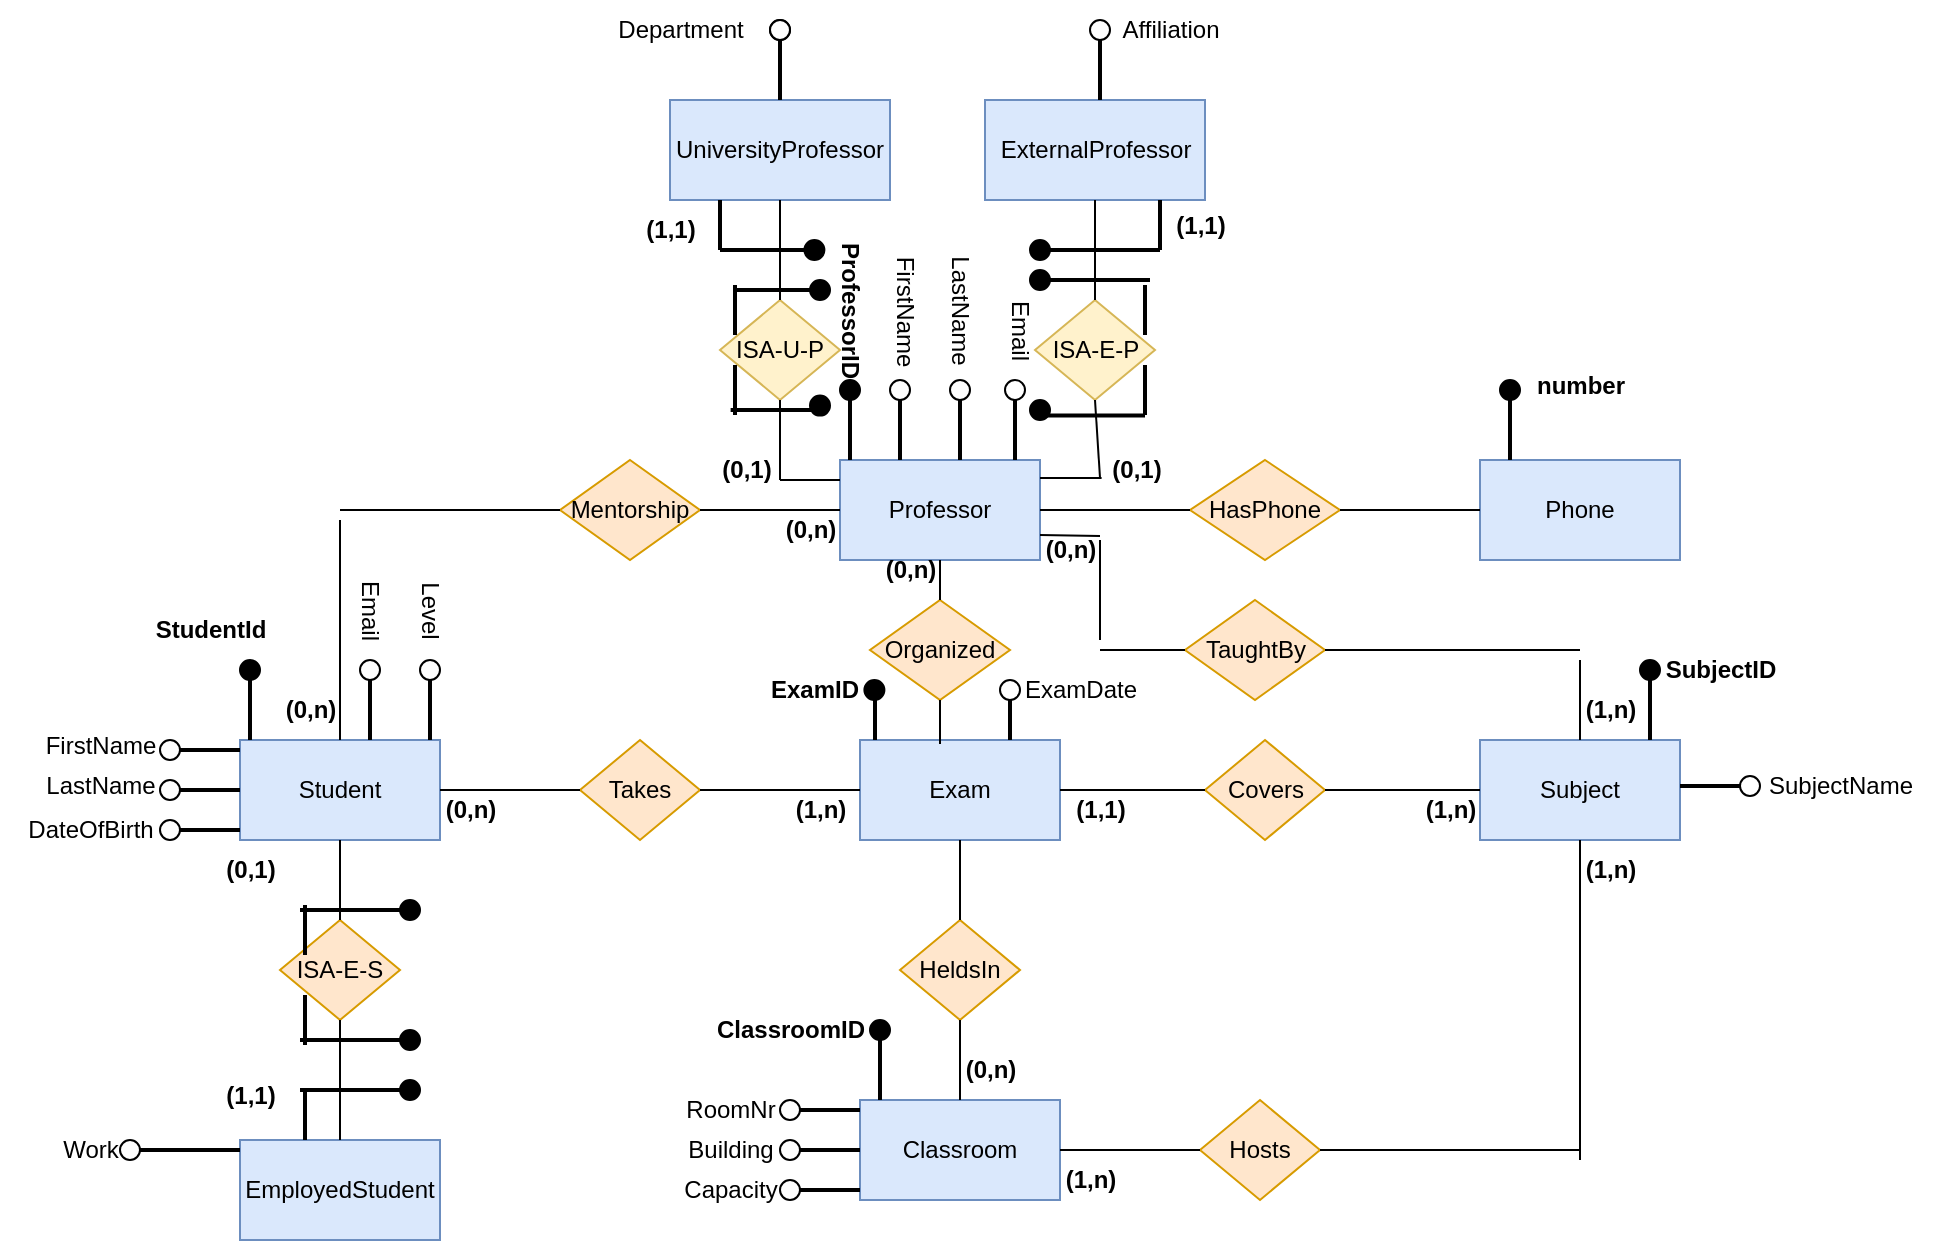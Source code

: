 <mxfile version="24.5.3" type="device">
  <diagram name="Page-1" id="KPQa-vEdHW9zHweUKuwO">
    <mxGraphModel dx="2338" dy="1740" grid="1" gridSize="10" guides="1" tooltips="1" connect="1" arrows="1" fold="1" page="1" pageScale="1" pageWidth="850" pageHeight="1100" math="0" shadow="0">
      <root>
        <mxCell id="0" />
        <mxCell id="1" parent="0" />
        <mxCell id="CVvclLkpXDXN33RaqjkK-5" value="EmployedStudent" style="html=1;dashed=0;whiteSpace=wrap;fillColor=#dae8fc;strokeColor=#6c8ebf;" parent="1" vertex="1">
          <mxGeometry x="90" y="530" width="100" height="50" as="geometry" />
        </mxCell>
        <mxCell id="CVvclLkpXDXN33RaqjkK-6" value="Student" style="html=1;dashed=0;whiteSpace=wrap;fillColor=#dae8fc;strokeColor=#6c8ebf;" parent="1" vertex="1">
          <mxGeometry x="90" y="330" width="100" height="50" as="geometry" />
        </mxCell>
        <mxCell id="CVvclLkpXDXN33RaqjkK-8" value="Exam" style="html=1;dashed=0;whiteSpace=wrap;fillColor=#dae8fc;strokeColor=#6c8ebf;" parent="1" vertex="1">
          <mxGeometry x="400" y="330" width="100" height="50" as="geometry" />
        </mxCell>
        <mxCell id="CVvclLkpXDXN33RaqjkK-9" value="Classroom" style="html=1;dashed=0;whiteSpace=wrap;fillColor=#dae8fc;strokeColor=#6c8ebf;" parent="1" vertex="1">
          <mxGeometry x="400" y="510" width="100" height="50" as="geometry" />
        </mxCell>
        <mxCell id="CVvclLkpXDXN33RaqjkK-10" value="Professor" style="html=1;dashed=0;whiteSpace=wrap;fillColor=#dae8fc;strokeColor=#6c8ebf;" parent="1" vertex="1">
          <mxGeometry x="390" y="190" width="100" height="50" as="geometry" />
        </mxCell>
        <mxCell id="CVvclLkpXDXN33RaqjkK-11" value="UniversityProfessor" style="html=1;dashed=0;whiteSpace=wrap;fillColor=#dae8fc;strokeColor=#6c8ebf;" parent="1" vertex="1">
          <mxGeometry x="305" y="10" width="110" height="50" as="geometry" />
        </mxCell>
        <mxCell id="CVvclLkpXDXN33RaqjkK-12" value="ExternalProfessor" style="html=1;dashed=0;whiteSpace=wrap;fillColor=#dae8fc;strokeColor=#6c8ebf;" parent="1" vertex="1">
          <mxGeometry x="462.5" y="10" width="110" height="50" as="geometry" />
        </mxCell>
        <mxCell id="CVvclLkpXDXN33RaqjkK-13" value="Subject" style="html=1;dashed=0;whiteSpace=wrap;fillColor=#dae8fc;strokeColor=#6c8ebf;" parent="1" vertex="1">
          <mxGeometry x="710" y="330" width="100" height="50" as="geometry" />
        </mxCell>
        <mxCell id="CVvclLkpXDXN33RaqjkK-14" value="ISA-E-S" style="shape=rhombus;html=1;dashed=0;whiteSpace=wrap;perimeter=rhombusPerimeter;fillColor=#ffe6cc;strokeColor=#d79b00;" parent="1" vertex="1">
          <mxGeometry x="110" y="420" width="60" height="50" as="geometry" />
        </mxCell>
        <mxCell id="CVvclLkpXDXN33RaqjkK-15" value="ISA-U-P" style="shape=rhombus;html=1;dashed=0;whiteSpace=wrap;perimeter=rhombusPerimeter;fillColor=#fff2cc;strokeColor=#d6b656;" parent="1" vertex="1">
          <mxGeometry x="330" y="110" width="60" height="50" as="geometry" />
        </mxCell>
        <mxCell id="CVvclLkpXDXN33RaqjkK-16" value="ISA-E-P" style="shape=rhombus;html=1;dashed=0;whiteSpace=wrap;perimeter=rhombusPerimeter;fillColor=#fff2cc;strokeColor=#d6b656;" parent="1" vertex="1">
          <mxGeometry x="487.5" y="110" width="60" height="50" as="geometry" />
        </mxCell>
        <mxCell id="CVvclLkpXDXN33RaqjkK-17" value="Takes" style="shape=rhombus;html=1;dashed=0;whiteSpace=wrap;perimeter=rhombusPerimeter;fillColor=#ffe6cc;strokeColor=#d79b00;" parent="1" vertex="1">
          <mxGeometry x="260" y="330" width="60" height="50" as="geometry" />
        </mxCell>
        <mxCell id="CVvclLkpXDXN33RaqjkK-18" value="HeldsIn" style="shape=rhombus;html=1;dashed=0;whiteSpace=wrap;perimeter=rhombusPerimeter;fillColor=#ffe6cc;strokeColor=#d79b00;" parent="1" vertex="1">
          <mxGeometry x="420" y="420" width="60" height="50" as="geometry" />
        </mxCell>
        <mxCell id="CVvclLkpXDXN33RaqjkK-19" value="Covers" style="shape=rhombus;html=1;dashed=0;whiteSpace=wrap;perimeter=rhombusPerimeter;fillColor=#ffe6cc;strokeColor=#d79b00;" parent="1" vertex="1">
          <mxGeometry x="572.5" y="330" width="60" height="50" as="geometry" />
        </mxCell>
        <mxCell id="CVvclLkpXDXN33RaqjkK-20" value="Hosts" style="shape=rhombus;html=1;dashed=0;whiteSpace=wrap;perimeter=rhombusPerimeter;fillColor=#ffe6cc;strokeColor=#d79b00;" parent="1" vertex="1">
          <mxGeometry x="570" y="510" width="60" height="50" as="geometry" />
        </mxCell>
        <mxCell id="CVvclLkpXDXN33RaqjkK-21" value="" style="endArrow=none;html=1;rounded=0;entryX=0.5;entryY=1;entryDx=0;entryDy=0;exitX=0.5;exitY=0;exitDx=0;exitDy=0;" parent="1" source="CVvclLkpXDXN33RaqjkK-15" target="CVvclLkpXDXN33RaqjkK-11" edge="1">
          <mxGeometry width="50" height="50" relative="1" as="geometry">
            <mxPoint x="280" y="340" as="sourcePoint" />
            <mxPoint x="330" y="290" as="targetPoint" />
          </mxGeometry>
        </mxCell>
        <mxCell id="CVvclLkpXDXN33RaqjkK-22" value="" style="endArrow=none;html=1;rounded=0;entryX=0.5;entryY=1;entryDx=0;entryDy=0;" parent="1" source="CVvclLkpXDXN33RaqjkK-16" target="CVvclLkpXDXN33RaqjkK-12" edge="1">
          <mxGeometry width="50" height="50" relative="1" as="geometry">
            <mxPoint x="280" y="340" as="sourcePoint" />
            <mxPoint x="330" y="290" as="targetPoint" />
          </mxGeometry>
        </mxCell>
        <mxCell id="CVvclLkpXDXN33RaqjkK-23" value="" style="endArrow=none;html=1;rounded=0;entryX=0.5;entryY=1;entryDx=0;entryDy=0;" parent="1" target="CVvclLkpXDXN33RaqjkK-15" edge="1">
          <mxGeometry width="50" height="50" relative="1" as="geometry">
            <mxPoint x="360" y="200" as="sourcePoint" />
            <mxPoint x="330" y="290" as="targetPoint" />
            <Array as="points">
              <mxPoint x="360" y="190" />
            </Array>
          </mxGeometry>
        </mxCell>
        <mxCell id="CVvclLkpXDXN33RaqjkK-46" value="" style="ellipse;shape=doubleEllipse;whiteSpace=wrap;html=1;aspect=fixed;fillColor=#000000;" parent="1" vertex="1">
          <mxGeometry x="372.2" y="80" width="10" height="10" as="geometry" />
        </mxCell>
        <mxCell id="CVvclLkpXDXN33RaqjkK-51" style="edgeStyle=orthogonalEdgeStyle;rounded=0;orthogonalLoop=1;jettySize=auto;html=1;" parent="1" edge="1">
          <mxGeometry relative="1" as="geometry">
            <mxPoint x="490" y="132" as="targetPoint" />
            <mxPoint x="490" y="132" as="sourcePoint" />
          </mxGeometry>
        </mxCell>
        <mxCell id="CVvclLkpXDXN33RaqjkK-50" value="" style="ellipse;whiteSpace=wrap;html=1;aspect=fixed;fillColor=#000000;" parent="1" vertex="1">
          <mxGeometry x="485" y="80" width="10" height="10" as="geometry" />
        </mxCell>
        <mxCell id="CVvclLkpXDXN33RaqjkK-53" value="&lt;b&gt;(1,1)&lt;/b&gt;" style="text;html=1;align=center;verticalAlign=middle;resizable=0;points=[];autosize=1;strokeColor=none;fillColor=none;" parent="1" vertex="1">
          <mxGeometry x="280" y="60" width="50" height="30" as="geometry" />
        </mxCell>
        <mxCell id="CVvclLkpXDXN33RaqjkK-54" value="&lt;b&gt;(1,1)&lt;/b&gt;" style="text;html=1;align=center;verticalAlign=middle;resizable=0;points=[];autosize=1;strokeColor=none;fillColor=none;" parent="1" vertex="1">
          <mxGeometry x="545" y="57.5" width="50" height="30" as="geometry" />
        </mxCell>
        <mxCell id="CVvclLkpXDXN33RaqjkK-55" value="" style="endArrow=none;html=1;rounded=0;" parent="1" edge="1">
          <mxGeometry width="50" height="50" relative="1" as="geometry">
            <mxPoint x="390" y="200" as="sourcePoint" />
            <mxPoint x="360" y="200" as="targetPoint" />
          </mxGeometry>
        </mxCell>
        <mxCell id="CVvclLkpXDXN33RaqjkK-60" value="" style="endArrow=none;html=1;rounded=0;entryX=0.5;entryY=1;entryDx=0;entryDy=0;exitX=0;exitY=0.633;exitDx=0;exitDy=0;exitPerimeter=0;" parent="1" target="CVvclLkpXDXN33RaqjkK-16" edge="1">
          <mxGeometry width="50" height="50" relative="1" as="geometry">
            <mxPoint x="520" y="198.99" as="sourcePoint" />
            <mxPoint x="330" y="290" as="targetPoint" />
          </mxGeometry>
        </mxCell>
        <mxCell id="CVvclLkpXDXN33RaqjkK-61" value="" style="endArrow=none;html=1;rounded=0;entryX=0.016;entryY=0.633;entryDx=0;entryDy=0;entryPerimeter=0;" parent="1" edge="1">
          <mxGeometry width="50" height="50" relative="1" as="geometry">
            <mxPoint x="490" y="199" as="sourcePoint" />
            <mxPoint x="520.8" y="198.99" as="targetPoint" />
          </mxGeometry>
        </mxCell>
        <mxCell id="CVvclLkpXDXN33RaqjkK-62" value="&lt;b&gt;(0,1)&lt;/b&gt;" style="text;html=1;align=center;verticalAlign=middle;resizable=0;points=[];autosize=1;strokeColor=none;fillColor=none;" parent="1" vertex="1">
          <mxGeometry x="317.5" y="180" width="50" height="30" as="geometry" />
        </mxCell>
        <mxCell id="CVvclLkpXDXN33RaqjkK-83" value="" style="endArrow=none;html=1;rounded=0;entryX=0.5;entryY=0;entryDx=0;entryDy=0;exitX=0.5;exitY=1;exitDx=0;exitDy=0;" parent="1" source="CVvclLkpXDXN33RaqjkK-14" target="CVvclLkpXDXN33RaqjkK-5" edge="1">
          <mxGeometry width="50" height="50" relative="1" as="geometry">
            <mxPoint x="280" y="340" as="sourcePoint" />
            <mxPoint x="330" y="290" as="targetPoint" />
          </mxGeometry>
        </mxCell>
        <mxCell id="CVvclLkpXDXN33RaqjkK-84" value="" style="endArrow=none;html=1;rounded=0;exitX=0.5;exitY=0;exitDx=0;exitDy=0;entryX=0.5;entryY=1;entryDx=0;entryDy=0;" parent="1" source="CVvclLkpXDXN33RaqjkK-14" target="CVvclLkpXDXN33RaqjkK-6" edge="1">
          <mxGeometry width="50" height="50" relative="1" as="geometry">
            <mxPoint x="280" y="340" as="sourcePoint" />
            <mxPoint x="330" y="290" as="targetPoint" />
          </mxGeometry>
        </mxCell>
        <mxCell id="CVvclLkpXDXN33RaqjkK-85" value="" style="endArrow=none;html=1;rounded=0;exitX=1;exitY=0.5;exitDx=0;exitDy=0;entryX=0;entryY=0.5;entryDx=0;entryDy=0;" parent="1" source="CVvclLkpXDXN33RaqjkK-6" target="CVvclLkpXDXN33RaqjkK-17" edge="1">
          <mxGeometry width="50" height="50" relative="1" as="geometry">
            <mxPoint x="280" y="340" as="sourcePoint" />
            <mxPoint x="330" y="290" as="targetPoint" />
          </mxGeometry>
        </mxCell>
        <mxCell id="CVvclLkpXDXN33RaqjkK-86" value="" style="endArrow=none;html=1;rounded=0;entryX=0;entryY=0.5;entryDx=0;entryDy=0;exitX=1;exitY=0.5;exitDx=0;exitDy=0;" parent="1" source="CVvclLkpXDXN33RaqjkK-17" target="CVvclLkpXDXN33RaqjkK-8" edge="1">
          <mxGeometry width="50" height="50" relative="1" as="geometry">
            <mxPoint x="280" y="340" as="sourcePoint" />
            <mxPoint x="330" y="290" as="targetPoint" />
          </mxGeometry>
        </mxCell>
        <mxCell id="CVvclLkpXDXN33RaqjkK-87" value="Organized" style="shape=rhombus;html=1;dashed=0;whiteSpace=wrap;perimeter=rhombusPerimeter;fillColor=#ffe6cc;strokeColor=#d79b00;" parent="1" vertex="1">
          <mxGeometry x="405" y="260" width="70" height="50" as="geometry" />
        </mxCell>
        <mxCell id="CVvclLkpXDXN33RaqjkK-88" value="" style="endArrow=none;html=1;rounded=0;entryX=0.5;entryY=1;entryDx=0;entryDy=0;" parent="1" target="CVvclLkpXDXN33RaqjkK-87" edge="1">
          <mxGeometry width="50" height="50" relative="1" as="geometry">
            <mxPoint x="440" y="332" as="sourcePoint" />
            <mxPoint x="330" y="290" as="targetPoint" />
          </mxGeometry>
        </mxCell>
        <mxCell id="CVvclLkpXDXN33RaqjkK-90" value="" style="endArrow=none;html=1;rounded=0;entryX=0.5;entryY=1;entryDx=0;entryDy=0;" parent="1" source="CVvclLkpXDXN33RaqjkK-87" target="CVvclLkpXDXN33RaqjkK-10" edge="1">
          <mxGeometry width="50" height="50" relative="1" as="geometry">
            <mxPoint x="280" y="340" as="sourcePoint" />
            <mxPoint x="330" y="290" as="targetPoint" />
          </mxGeometry>
        </mxCell>
        <mxCell id="CVvclLkpXDXN33RaqjkK-92" value="" style="endArrow=none;html=1;rounded=0;" parent="1" edge="1" source="reeWS0fUc-oPtJDB1k0_-5">
          <mxGeometry width="50" height="50" relative="1" as="geometry">
            <mxPoint x="171.464" y="478.536" as="sourcePoint" />
            <mxPoint x="170" y="480" as="targetPoint" />
          </mxGeometry>
        </mxCell>
        <mxCell id="CVvclLkpXDXN33RaqjkK-98" value="&lt;b&gt;(1,1)&lt;/b&gt;" style="text;html=1;align=center;verticalAlign=middle;resizable=0;points=[];autosize=1;strokeColor=none;fillColor=none;" parent="1" vertex="1">
          <mxGeometry x="70" y="492.5" width="50" height="30" as="geometry" />
        </mxCell>
        <mxCell id="CVvclLkpXDXN33RaqjkK-99" value="&lt;b&gt;(0,1)&lt;/b&gt;" style="text;html=1;align=center;verticalAlign=middle;resizable=0;points=[];autosize=1;strokeColor=none;fillColor=none;" parent="1" vertex="1">
          <mxGeometry x="70" y="380" width="50" height="30" as="geometry" />
        </mxCell>
        <mxCell id="CVvclLkpXDXN33RaqjkK-100" value="" style="endArrow=none;html=1;rounded=0;entryX=1;entryY=0.5;entryDx=0;entryDy=0;exitX=0;exitY=0.5;exitDx=0;exitDy=0;" parent="1" source="CVvclLkpXDXN33RaqjkK-19" target="CVvclLkpXDXN33RaqjkK-8" edge="1">
          <mxGeometry width="50" height="50" relative="1" as="geometry">
            <mxPoint x="280" y="340" as="sourcePoint" />
            <mxPoint x="330" y="290" as="targetPoint" />
          </mxGeometry>
        </mxCell>
        <mxCell id="CVvclLkpXDXN33RaqjkK-104" value="" style="endArrow=none;html=1;rounded=0;entryX=0;entryY=0.5;entryDx=0;entryDy=0;exitX=1;exitY=0.5;exitDx=0;exitDy=0;" parent="1" source="CVvclLkpXDXN33RaqjkK-19" target="CVvclLkpXDXN33RaqjkK-13" edge="1">
          <mxGeometry width="50" height="50" relative="1" as="geometry">
            <mxPoint x="280" y="340" as="sourcePoint" />
            <mxPoint x="330" y="290" as="targetPoint" />
          </mxGeometry>
        </mxCell>
        <mxCell id="CVvclLkpXDXN33RaqjkK-105" value="" style="endArrow=none;html=1;rounded=0;entryX=0;entryY=0.5;entryDx=0;entryDy=0;exitX=1;exitY=0.5;exitDx=0;exitDy=0;" parent="1" source="CVvclLkpXDXN33RaqjkK-9" target="CVvclLkpXDXN33RaqjkK-20" edge="1">
          <mxGeometry width="50" height="50" relative="1" as="geometry">
            <mxPoint x="280" y="340" as="sourcePoint" />
            <mxPoint x="330" y="290" as="targetPoint" />
          </mxGeometry>
        </mxCell>
        <mxCell id="CVvclLkpXDXN33RaqjkK-106" value="" style="endArrow=none;html=1;rounded=0;entryX=1;entryY=0.5;entryDx=0;entryDy=0;" parent="1" target="CVvclLkpXDXN33RaqjkK-20" edge="1">
          <mxGeometry width="50" height="50" relative="1" as="geometry">
            <mxPoint x="760" y="535" as="sourcePoint" />
            <mxPoint x="330" y="290" as="targetPoint" />
          </mxGeometry>
        </mxCell>
        <mxCell id="CVvclLkpXDXN33RaqjkK-107" value="" style="endArrow=none;html=1;rounded=0;exitX=0.5;exitY=1;exitDx=0;exitDy=0;" parent="1" source="CVvclLkpXDXN33RaqjkK-13" edge="1">
          <mxGeometry width="50" height="50" relative="1" as="geometry">
            <mxPoint x="280" y="340" as="sourcePoint" />
            <mxPoint x="760" y="540" as="targetPoint" />
          </mxGeometry>
        </mxCell>
        <mxCell id="CVvclLkpXDXN33RaqjkK-109" value="TaughtBy" style="shape=rhombus;html=1;dashed=0;whiteSpace=wrap;perimeter=rhombusPerimeter;fillColor=#ffe6cc;strokeColor=#d79b00;" parent="1" vertex="1">
          <mxGeometry x="562.5" y="260" width="70" height="50" as="geometry" />
        </mxCell>
        <mxCell id="CVvclLkpXDXN33RaqjkK-110" value="HasPhone" style="shape=rhombus;html=1;dashed=0;whiteSpace=wrap;perimeter=rhombusPerimeter;fillColor=#ffe6cc;strokeColor=#d79b00;" parent="1" vertex="1">
          <mxGeometry x="565" y="190" width="75" height="50" as="geometry" />
        </mxCell>
        <mxCell id="CVvclLkpXDXN33RaqjkK-111" value="" style="endArrow=none;html=1;rounded=0;entryX=1;entryY=0.5;entryDx=0;entryDy=0;exitX=0;exitY=0.5;exitDx=0;exitDy=0;" parent="1" source="CVvclLkpXDXN33RaqjkK-110" target="CVvclLkpXDXN33RaqjkK-10" edge="1">
          <mxGeometry width="50" height="50" relative="1" as="geometry">
            <mxPoint x="280" y="340" as="sourcePoint" />
            <mxPoint x="330" y="290" as="targetPoint" />
          </mxGeometry>
        </mxCell>
        <mxCell id="CVvclLkpXDXN33RaqjkK-112" value="Phone" style="html=1;dashed=0;whiteSpace=wrap;fillColor=#dae8fc;strokeColor=#6c8ebf;" parent="1" vertex="1">
          <mxGeometry x="710" y="190" width="100" height="50" as="geometry" />
        </mxCell>
        <mxCell id="CVvclLkpXDXN33RaqjkK-113" value="" style="endArrow=none;html=1;rounded=0;entryX=0;entryY=0.5;entryDx=0;entryDy=0;exitX=1;exitY=0.5;exitDx=0;exitDy=0;" parent="1" source="CVvclLkpXDXN33RaqjkK-110" target="CVvclLkpXDXN33RaqjkK-112" edge="1">
          <mxGeometry width="50" height="50" relative="1" as="geometry">
            <mxPoint x="280" y="340" as="sourcePoint" />
            <mxPoint x="330" y="290" as="targetPoint" />
          </mxGeometry>
        </mxCell>
        <mxCell id="CVvclLkpXDXN33RaqjkK-114" value="" style="endArrow=none;html=1;rounded=0;entryX=1;entryY=0.75;entryDx=0;entryDy=0;" parent="1" target="CVvclLkpXDXN33RaqjkK-10" edge="1">
          <mxGeometry width="50" height="50" relative="1" as="geometry">
            <mxPoint x="520" y="228" as="sourcePoint" />
            <mxPoint x="330" y="290" as="targetPoint" />
          </mxGeometry>
        </mxCell>
        <mxCell id="CVvclLkpXDXN33RaqjkK-115" value="" style="endArrow=none;html=1;rounded=0;" parent="1" edge="1">
          <mxGeometry width="50" height="50" relative="1" as="geometry">
            <mxPoint x="520" y="280" as="sourcePoint" />
            <mxPoint x="520" y="230" as="targetPoint" />
          </mxGeometry>
        </mxCell>
        <mxCell id="CVvclLkpXDXN33RaqjkK-116" value="" style="endArrow=none;html=1;rounded=0;entryX=0;entryY=0.5;entryDx=0;entryDy=0;" parent="1" target="CVvclLkpXDXN33RaqjkK-109" edge="1">
          <mxGeometry width="50" height="50" relative="1" as="geometry">
            <mxPoint x="520" y="285" as="sourcePoint" />
            <mxPoint x="330" y="290" as="targetPoint" />
          </mxGeometry>
        </mxCell>
        <mxCell id="CVvclLkpXDXN33RaqjkK-117" value="" style="endArrow=none;html=1;rounded=0;entryX=1;entryY=0.5;entryDx=0;entryDy=0;" parent="1" target="CVvclLkpXDXN33RaqjkK-109" edge="1">
          <mxGeometry width="50" height="50" relative="1" as="geometry">
            <mxPoint x="760" y="285" as="sourcePoint" />
            <mxPoint x="330" y="290" as="targetPoint" />
          </mxGeometry>
        </mxCell>
        <mxCell id="CVvclLkpXDXN33RaqjkK-118" value="" style="endArrow=none;html=1;rounded=0;exitX=0.5;exitY=0;exitDx=0;exitDy=0;" parent="1" source="CVvclLkpXDXN33RaqjkK-13" edge="1">
          <mxGeometry width="50" height="50" relative="1" as="geometry">
            <mxPoint x="280" y="340" as="sourcePoint" />
            <mxPoint x="760" y="290" as="targetPoint" />
          </mxGeometry>
        </mxCell>
        <mxCell id="CVvclLkpXDXN33RaqjkK-120" value="Mentorship" style="shape=rhombus;html=1;dashed=0;whiteSpace=wrap;perimeter=rhombusPerimeter;fillColor=#ffe6cc;strokeColor=#d79b00;" parent="1" vertex="1">
          <mxGeometry x="250" y="190" width="70" height="50" as="geometry" />
        </mxCell>
        <mxCell id="CVvclLkpXDXN33RaqjkK-121" value="" style="endArrow=none;html=1;rounded=0;entryX=0.5;entryY=0;entryDx=0;entryDy=0;" parent="1" target="CVvclLkpXDXN33RaqjkK-6" edge="1">
          <mxGeometry width="50" height="50" relative="1" as="geometry">
            <mxPoint x="140" y="220" as="sourcePoint" />
            <mxPoint x="330" y="290" as="targetPoint" />
          </mxGeometry>
        </mxCell>
        <mxCell id="CVvclLkpXDXN33RaqjkK-122" value="" style="endArrow=none;html=1;rounded=0;exitX=0;exitY=0.5;exitDx=0;exitDy=0;" parent="1" source="CVvclLkpXDXN33RaqjkK-120" edge="1">
          <mxGeometry width="50" height="50" relative="1" as="geometry">
            <mxPoint x="280" y="340" as="sourcePoint" />
            <mxPoint x="140" y="215" as="targetPoint" />
          </mxGeometry>
        </mxCell>
        <mxCell id="CVvclLkpXDXN33RaqjkK-123" value="" style="endArrow=none;html=1;rounded=0;entryX=1;entryY=0.5;entryDx=0;entryDy=0;exitX=0;exitY=0.5;exitDx=0;exitDy=0;" parent="1" source="CVvclLkpXDXN33RaqjkK-10" target="CVvclLkpXDXN33RaqjkK-120" edge="1">
          <mxGeometry width="50" height="50" relative="1" as="geometry">
            <mxPoint x="280" y="340" as="sourcePoint" />
            <mxPoint x="330" y="290" as="targetPoint" />
          </mxGeometry>
        </mxCell>
        <mxCell id="CVvclLkpXDXN33RaqjkK-124" value="" style="endArrow=none;html=1;rounded=0;entryX=0.5;entryY=0;entryDx=0;entryDy=0;exitX=0.5;exitY=1;exitDx=0;exitDy=0;" parent="1" source="CVvclLkpXDXN33RaqjkK-18" target="CVvclLkpXDXN33RaqjkK-9" edge="1">
          <mxGeometry width="50" height="50" relative="1" as="geometry">
            <mxPoint x="280" y="340" as="sourcePoint" />
            <mxPoint x="330" y="290" as="targetPoint" />
          </mxGeometry>
        </mxCell>
        <mxCell id="CVvclLkpXDXN33RaqjkK-125" value="" style="endArrow=none;html=1;rounded=0;entryX=0.5;entryY=0;entryDx=0;entryDy=0;exitX=0.5;exitY=1;exitDx=0;exitDy=0;" parent="1" source="CVvclLkpXDXN33RaqjkK-8" target="CVvclLkpXDXN33RaqjkK-18" edge="1">
          <mxGeometry width="50" height="50" relative="1" as="geometry">
            <mxPoint x="280" y="340" as="sourcePoint" />
            <mxPoint x="330" y="290" as="targetPoint" />
          </mxGeometry>
        </mxCell>
        <mxCell id="CVvclLkpXDXN33RaqjkK-127" value="&lt;b&gt;(0,1)&lt;/b&gt;" style="text;html=1;align=center;verticalAlign=middle;resizable=0;points=[];autosize=1;strokeColor=none;fillColor=none;" parent="1" vertex="1">
          <mxGeometry x="512.5" y="180" width="50" height="30" as="geometry" />
        </mxCell>
        <mxCell id="CVvclLkpXDXN33RaqjkK-128" value="&lt;b&gt;(0,n)&lt;/b&gt;" style="text;html=1;align=center;verticalAlign=middle;resizable=0;points=[];autosize=1;strokeColor=none;fillColor=none;" parent="1" vertex="1">
          <mxGeometry x="180" y="350" width="50" height="30" as="geometry" />
        </mxCell>
        <mxCell id="CVvclLkpXDXN33RaqjkK-129" value="&lt;b&gt;(0,n)&lt;/b&gt;" style="text;html=1;align=center;verticalAlign=middle;resizable=0;points=[];autosize=1;strokeColor=none;fillColor=none;" parent="1" vertex="1">
          <mxGeometry x="100" y="300" width="50" height="30" as="geometry" />
        </mxCell>
        <mxCell id="CVvclLkpXDXN33RaqjkK-130" value="&lt;b&gt;(0,n)&lt;/b&gt;" style="text;html=1;align=center;verticalAlign=middle;resizable=0;points=[];autosize=1;strokeColor=none;fillColor=none;" parent="1" vertex="1">
          <mxGeometry x="350" y="210" width="50" height="30" as="geometry" />
        </mxCell>
        <mxCell id="CVvclLkpXDXN33RaqjkK-131" value="&lt;b&gt;(0,n)&lt;/b&gt;" style="text;html=1;align=center;verticalAlign=middle;resizable=0;points=[];autosize=1;strokeColor=none;fillColor=none;" parent="1" vertex="1">
          <mxGeometry x="400" y="230" width="50" height="30" as="geometry" />
        </mxCell>
        <mxCell id="CVvclLkpXDXN33RaqjkK-132" value="&lt;b&gt;(0,n)&lt;/b&gt;" style="text;html=1;align=center;verticalAlign=middle;resizable=0;points=[];autosize=1;strokeColor=none;fillColor=none;" parent="1" vertex="1">
          <mxGeometry x="480" y="220" width="50" height="30" as="geometry" />
        </mxCell>
        <mxCell id="CVvclLkpXDXN33RaqjkK-133" value="&lt;b&gt;(1,1)&lt;/b&gt;" style="text;html=1;align=center;verticalAlign=middle;resizable=0;points=[];autosize=1;strokeColor=none;fillColor=none;" parent="1" vertex="1">
          <mxGeometry x="495" y="350" width="50" height="30" as="geometry" />
        </mxCell>
        <mxCell id="CVvclLkpXDXN33RaqjkK-134" value="&lt;b&gt;(0,n)&lt;/b&gt;" style="text;html=1;align=center;verticalAlign=middle;resizable=0;points=[];autosize=1;strokeColor=none;fillColor=none;" parent="1" vertex="1">
          <mxGeometry x="440" y="480" width="50" height="30" as="geometry" />
        </mxCell>
        <mxCell id="CVvclLkpXDXN33RaqjkK-135" value="&lt;b&gt;(1,n)&lt;/b&gt;" style="text;html=1;align=center;verticalAlign=middle;resizable=0;points=[];autosize=1;strokeColor=none;fillColor=none;" parent="1" vertex="1">
          <mxGeometry x="355" y="350" width="50" height="30" as="geometry" />
        </mxCell>
        <mxCell id="CVvclLkpXDXN33RaqjkK-136" value="&lt;b&gt;(1,n)&lt;/b&gt;" style="text;html=1;align=center;verticalAlign=middle;resizable=0;points=[];autosize=1;strokeColor=none;fillColor=none;" parent="1" vertex="1">
          <mxGeometry x="670" y="350" width="50" height="30" as="geometry" />
        </mxCell>
        <mxCell id="CVvclLkpXDXN33RaqjkK-137" value="&lt;b&gt;(1,n)&lt;/b&gt;" style="text;html=1;align=center;verticalAlign=middle;resizable=0;points=[];autosize=1;strokeColor=none;fillColor=none;" parent="1" vertex="1">
          <mxGeometry x="750" y="300" width="50" height="30" as="geometry" />
        </mxCell>
        <mxCell id="CVvclLkpXDXN33RaqjkK-138" value="&lt;b&gt;(1,n)&lt;/b&gt;" style="text;html=1;align=center;verticalAlign=middle;resizable=0;points=[];autosize=1;strokeColor=none;fillColor=none;" parent="1" vertex="1">
          <mxGeometry x="750" y="380" width="50" height="30" as="geometry" />
        </mxCell>
        <mxCell id="CVvclLkpXDXN33RaqjkK-139" value="&lt;b&gt;(1,n)&lt;/b&gt;" style="text;html=1;align=center;verticalAlign=middle;resizable=0;points=[];autosize=1;strokeColor=none;fillColor=none;" parent="1" vertex="1">
          <mxGeometry x="490" y="535" width="50" height="30" as="geometry" />
        </mxCell>
        <mxCell id="CVvclLkpXDXN33RaqjkK-141" value="" style="line;strokeWidth=2;html=1;" parent="1" vertex="1">
          <mxGeometry x="40" y="530" width="50" height="10" as="geometry" />
        </mxCell>
        <mxCell id="CVvclLkpXDXN33RaqjkK-143" value="" style="ellipse;whiteSpace=wrap;html=1;aspect=fixed;" parent="1" vertex="1">
          <mxGeometry x="30" y="530" width="10" height="10" as="geometry" />
        </mxCell>
        <mxCell id="CVvclLkpXDXN33RaqjkK-144" value="Work" style="text;html=1;align=center;verticalAlign=middle;resizable=0;points=[];autosize=1;strokeColor=none;fillColor=none;" parent="1" vertex="1">
          <mxGeometry x="-10" y="520" width="50" height="30" as="geometry" />
        </mxCell>
        <mxCell id="CVvclLkpXDXN33RaqjkK-145" value="" style="line;strokeWidth=2;html=1;rotation=90;" parent="1" vertex="1">
          <mxGeometry x="80" y="310" width="30" height="10" as="geometry" />
        </mxCell>
        <mxCell id="CVvclLkpXDXN33RaqjkK-154" value="" style="line;strokeWidth=2;html=1;" parent="1" vertex="1">
          <mxGeometry x="60" y="350" width="30" height="10" as="geometry" />
        </mxCell>
        <mxCell id="CVvclLkpXDXN33RaqjkK-155" value="" style="line;strokeWidth=2;html=1;" parent="1" vertex="1">
          <mxGeometry x="60" y="330" width="30" height="10" as="geometry" />
        </mxCell>
        <mxCell id="CVvclLkpXDXN33RaqjkK-157" value="" style="line;strokeWidth=2;html=1;" parent="1" vertex="1">
          <mxGeometry x="60" y="370" width="30" height="10" as="geometry" />
        </mxCell>
        <mxCell id="CVvclLkpXDXN33RaqjkK-160" value="" style="line;strokeWidth=2;html=1;rotation=90;" parent="1" vertex="1">
          <mxGeometry x="140" y="310" width="30" height="10" as="geometry" />
        </mxCell>
        <mxCell id="CVvclLkpXDXN33RaqjkK-162" value="" style="ellipse;whiteSpace=wrap;html=1;aspect=fixed;" parent="1" vertex="1">
          <mxGeometry x="50" y="370" width="10" height="10" as="geometry" />
        </mxCell>
        <mxCell id="CVvclLkpXDXN33RaqjkK-163" value="" style="ellipse;whiteSpace=wrap;html=1;aspect=fixed;" parent="1" vertex="1">
          <mxGeometry x="50" y="350" width="10" height="10" as="geometry" />
        </mxCell>
        <mxCell id="CVvclLkpXDXN33RaqjkK-164" value="" style="ellipse;whiteSpace=wrap;html=1;aspect=fixed;" parent="1" vertex="1">
          <mxGeometry x="50" y="330" width="10" height="10" as="geometry" />
        </mxCell>
        <mxCell id="CVvclLkpXDXN33RaqjkK-165" value="" style="ellipse;whiteSpace=wrap;html=1;aspect=fixed;" parent="1" vertex="1">
          <mxGeometry x="150" y="290" width="10" height="10" as="geometry" />
        </mxCell>
        <mxCell id="CVvclLkpXDXN33RaqjkK-166" value="" style="ellipse;whiteSpace=wrap;html=1;aspect=fixed;fillColor=#000000;" parent="1" vertex="1">
          <mxGeometry x="90" y="290" width="10" height="10" as="geometry" />
        </mxCell>
        <mxCell id="CVvclLkpXDXN33RaqjkK-167" value="FirstName" style="text;html=1;align=center;verticalAlign=middle;resizable=0;points=[];autosize=1;strokeColor=none;fillColor=none;" parent="1" vertex="1">
          <mxGeometry x="-20" y="318" width="80" height="30" as="geometry" />
        </mxCell>
        <mxCell id="CVvclLkpXDXN33RaqjkK-168" value="LastName" style="text;html=1;align=center;verticalAlign=middle;resizable=0;points=[];autosize=1;strokeColor=none;fillColor=none;" parent="1" vertex="1">
          <mxGeometry x="-20" y="338" width="80" height="30" as="geometry" />
        </mxCell>
        <mxCell id="CVvclLkpXDXN33RaqjkK-169" value="DateOfBirth" style="text;html=1;align=center;verticalAlign=middle;resizable=0;points=[];autosize=1;strokeColor=none;fillColor=none;" parent="1" vertex="1">
          <mxGeometry x="-30" y="360" width="90" height="30" as="geometry" />
        </mxCell>
        <mxCell id="CVvclLkpXDXN33RaqjkK-170" value="&lt;b&gt;StudentId&lt;/b&gt;" style="text;html=1;align=center;verticalAlign=middle;resizable=0;points=[];autosize=1;strokeColor=none;fillColor=none;" parent="1" vertex="1">
          <mxGeometry x="35" y="260" width="80" height="30" as="geometry" />
        </mxCell>
        <mxCell id="CVvclLkpXDXN33RaqjkK-172" value="" style="line;strokeWidth=2;html=1;rotation=90;" parent="1" vertex="1">
          <mxGeometry x="170" y="310" width="30" height="10" as="geometry" />
        </mxCell>
        <mxCell id="CVvclLkpXDXN33RaqjkK-174" value="" style="ellipse;whiteSpace=wrap;html=1;aspect=fixed;" parent="1" vertex="1">
          <mxGeometry x="180" y="290" width="10" height="10" as="geometry" />
        </mxCell>
        <mxCell id="CVvclLkpXDXN33RaqjkK-176" value="Email" style="text;html=1;align=center;verticalAlign=middle;resizable=0;points=[];autosize=1;strokeColor=none;fillColor=none;rotation=90;" parent="1" vertex="1">
          <mxGeometry x="130" y="250" width="50" height="30" as="geometry" />
        </mxCell>
        <mxCell id="CVvclLkpXDXN33RaqjkK-177" value="Level" style="text;html=1;align=center;verticalAlign=middle;resizable=0;points=[];autosize=1;strokeColor=none;fillColor=none;rotation=90;" parent="1" vertex="1">
          <mxGeometry x="160" y="250" width="50" height="30" as="geometry" />
        </mxCell>
        <mxCell id="CVvclLkpXDXN33RaqjkK-178" value="" style="line;strokeWidth=2;html=1;rotation=90;" parent="1" vertex="1">
          <mxGeometry x="395" y="490" width="30" height="10" as="geometry" />
        </mxCell>
        <mxCell id="CVvclLkpXDXN33RaqjkK-179" value="" style="ellipse;shape=doubleEllipse;whiteSpace=wrap;html=1;aspect=fixed;fillColor=#000000;" parent="1" vertex="1">
          <mxGeometry x="405" y="470" width="10" height="10" as="geometry" />
        </mxCell>
        <mxCell id="CVvclLkpXDXN33RaqjkK-180" value="" style="line;strokeWidth=2;html=1;" parent="1" vertex="1">
          <mxGeometry x="370" y="510" width="30" height="10" as="geometry" />
        </mxCell>
        <mxCell id="CVvclLkpXDXN33RaqjkK-182" value="" style="line;strokeWidth=2;html=1;" parent="1" vertex="1">
          <mxGeometry x="370" y="530" width="30" height="10" as="geometry" />
        </mxCell>
        <mxCell id="CVvclLkpXDXN33RaqjkK-183" value="" style="line;strokeWidth=2;html=1;" parent="1" vertex="1">
          <mxGeometry x="370" y="550" width="30" height="10" as="geometry" />
        </mxCell>
        <mxCell id="CVvclLkpXDXN33RaqjkK-185" value="" style="ellipse;whiteSpace=wrap;html=1;aspect=fixed;" parent="1" vertex="1">
          <mxGeometry x="360" y="510" width="10" height="10" as="geometry" />
        </mxCell>
        <mxCell id="CVvclLkpXDXN33RaqjkK-186" value="" style="ellipse;whiteSpace=wrap;html=1;aspect=fixed;" parent="1" vertex="1">
          <mxGeometry x="360" y="530" width="10" height="10" as="geometry" />
        </mxCell>
        <mxCell id="CVvclLkpXDXN33RaqjkK-187" value="" style="ellipse;whiteSpace=wrap;html=1;aspect=fixed;" parent="1" vertex="1">
          <mxGeometry x="360" y="550" width="10" height="10" as="geometry" />
        </mxCell>
        <mxCell id="CVvclLkpXDXN33RaqjkK-188" value="&lt;b&gt;ClassroomID&lt;/b&gt;" style="text;html=1;align=center;verticalAlign=middle;resizable=0;points=[];autosize=1;strokeColor=none;fillColor=none;" parent="1" vertex="1">
          <mxGeometry x="315" y="460" width="100" height="30" as="geometry" />
        </mxCell>
        <mxCell id="CVvclLkpXDXN33RaqjkK-189" value="RoomNr" style="text;html=1;align=center;verticalAlign=middle;resizable=0;points=[];autosize=1;strokeColor=none;fillColor=none;" parent="1" vertex="1">
          <mxGeometry x="300" y="500" width="70" height="30" as="geometry" />
        </mxCell>
        <mxCell id="CVvclLkpXDXN33RaqjkK-190" value="Building" style="text;html=1;align=center;verticalAlign=middle;resizable=0;points=[];autosize=1;strokeColor=none;fillColor=none;" parent="1" vertex="1">
          <mxGeometry x="300" y="520" width="70" height="30" as="geometry" />
        </mxCell>
        <mxCell id="CVvclLkpXDXN33RaqjkK-191" value="Capacity" style="text;html=1;align=center;verticalAlign=middle;resizable=0;points=[];autosize=1;strokeColor=none;fillColor=none;" parent="1" vertex="1">
          <mxGeometry x="300" y="540" width="70" height="30" as="geometry" />
        </mxCell>
        <mxCell id="CVvclLkpXDXN33RaqjkK-194" value="" style="line;strokeWidth=2;html=1;rotation=90;" parent="1" vertex="1">
          <mxGeometry x="780" y="310" width="30" height="10" as="geometry" />
        </mxCell>
        <mxCell id="CVvclLkpXDXN33RaqjkK-195" value="" style="line;strokeWidth=2;html=1;" parent="1" vertex="1">
          <mxGeometry x="810" y="348" width="30" height="10" as="geometry" />
        </mxCell>
        <mxCell id="CVvclLkpXDXN33RaqjkK-196" value="" style="ellipse;whiteSpace=wrap;html=1;aspect=fixed;fillColor=#000000;" parent="1" vertex="1">
          <mxGeometry x="790" y="290" width="10" height="10" as="geometry" />
        </mxCell>
        <mxCell id="CVvclLkpXDXN33RaqjkK-197" value="" style="ellipse;whiteSpace=wrap;html=1;aspect=fixed;" parent="1" vertex="1">
          <mxGeometry x="840" y="348" width="10" height="10" as="geometry" />
        </mxCell>
        <mxCell id="CVvclLkpXDXN33RaqjkK-198" value="&lt;b&gt;SubjectID&lt;/b&gt;" style="text;html=1;align=center;verticalAlign=middle;resizable=0;points=[];autosize=1;strokeColor=none;fillColor=none;" parent="1" vertex="1">
          <mxGeometry x="790" y="280" width="80" height="30" as="geometry" />
        </mxCell>
        <mxCell id="CVvclLkpXDXN33RaqjkK-199" value="SubjectName" style="text;html=1;align=center;verticalAlign=middle;resizable=0;points=[];autosize=1;strokeColor=none;fillColor=none;" parent="1" vertex="1">
          <mxGeometry x="840" y="338" width="100" height="30" as="geometry" />
        </mxCell>
        <mxCell id="CVvclLkpXDXN33RaqjkK-200" value="" style="line;strokeWidth=2;html=1;rotation=90;" parent="1" vertex="1">
          <mxGeometry x="505" y="-10" width="30" height="10" as="geometry" />
        </mxCell>
        <mxCell id="CVvclLkpXDXN33RaqjkK-201" value="" style="line;strokeWidth=2;html=1;rotation=90;" parent="1" vertex="1">
          <mxGeometry x="345" y="-10" width="30" height="10" as="geometry" />
        </mxCell>
        <mxCell id="CVvclLkpXDXN33RaqjkK-202" value="" style="ellipse;whiteSpace=wrap;html=1;aspect=fixed;" parent="1" vertex="1">
          <mxGeometry x="355" y="-30" width="10" height="10" as="geometry" />
        </mxCell>
        <mxCell id="CVvclLkpXDXN33RaqjkK-203" value="" style="ellipse;whiteSpace=wrap;html=1;aspect=fixed;" parent="1" vertex="1">
          <mxGeometry x="355" y="-30" width="10" height="10" as="geometry" />
        </mxCell>
        <mxCell id="CVvclLkpXDXN33RaqjkK-204" value="" style="ellipse;whiteSpace=wrap;html=1;aspect=fixed;" parent="1" vertex="1">
          <mxGeometry x="515" y="-30" width="10" height="10" as="geometry" />
        </mxCell>
        <mxCell id="CVvclLkpXDXN33RaqjkK-205" value="Department" style="text;html=1;align=center;verticalAlign=middle;resizable=0;points=[];autosize=1;strokeColor=none;fillColor=none;" parent="1" vertex="1">
          <mxGeometry x="265" y="-40" width="90" height="30" as="geometry" />
        </mxCell>
        <mxCell id="CVvclLkpXDXN33RaqjkK-206" value="Affiliation" style="text;html=1;align=center;verticalAlign=middle;resizable=0;points=[];autosize=1;strokeColor=none;fillColor=none;" parent="1" vertex="1">
          <mxGeometry x="520" y="-40" width="70" height="30" as="geometry" />
        </mxCell>
        <mxCell id="CVvclLkpXDXN33RaqjkK-207" value="" style="line;strokeWidth=2;html=1;rotation=90;" parent="1" vertex="1">
          <mxGeometry x="377.82" y="167.81" width="34.38" height="10" as="geometry" />
        </mxCell>
        <mxCell id="CVvclLkpXDXN33RaqjkK-208" value="" style="line;strokeWidth=2;html=1;rotation=90;" parent="1" vertex="1">
          <mxGeometry x="405" y="170" width="30" height="10" as="geometry" />
        </mxCell>
        <mxCell id="CVvclLkpXDXN33RaqjkK-209" value="" style="line;strokeWidth=2;html=1;rotation=90;" parent="1" vertex="1">
          <mxGeometry x="435" y="170" width="30" height="10" as="geometry" />
        </mxCell>
        <mxCell id="CVvclLkpXDXN33RaqjkK-210" value="" style="line;strokeWidth=2;html=1;rotation=90;" parent="1" vertex="1">
          <mxGeometry x="462.5" y="170" width="30" height="10" as="geometry" />
        </mxCell>
        <mxCell id="CVvclLkpXDXN33RaqjkK-212" value="" style="ellipse;shape=doubleEllipse;whiteSpace=wrap;html=1;aspect=fixed;fillColor=#000000;direction=south;" parent="1" vertex="1">
          <mxGeometry x="390" y="150" width="10" height="10" as="geometry" />
        </mxCell>
        <mxCell id="CVvclLkpXDXN33RaqjkK-213" value="" style="ellipse;whiteSpace=wrap;html=1;aspect=fixed;" parent="1" vertex="1">
          <mxGeometry x="415" y="150" width="10" height="10" as="geometry" />
        </mxCell>
        <mxCell id="CVvclLkpXDXN33RaqjkK-214" value="" style="ellipse;whiteSpace=wrap;html=1;aspect=fixed;" parent="1" vertex="1">
          <mxGeometry x="445" y="150" width="10" height="10" as="geometry" />
        </mxCell>
        <mxCell id="CVvclLkpXDXN33RaqjkK-217" value="" style="ellipse;whiteSpace=wrap;html=1;aspect=fixed;" parent="1" vertex="1">
          <mxGeometry x="472.5" y="150" width="10" height="10" as="geometry" />
        </mxCell>
        <mxCell id="CVvclLkpXDXN33RaqjkK-218" value="&lt;b&gt;ProfessorID&lt;/b&gt;" style="text;html=1;align=center;verticalAlign=middle;resizable=0;points=[];autosize=1;strokeColor=none;fillColor=none;rotation=90;" parent="1" vertex="1">
          <mxGeometry x="350.01" y="100" width="90" height="30" as="geometry" />
        </mxCell>
        <mxCell id="CVvclLkpXDXN33RaqjkK-220" value="FirstName" style="text;html=1;align=center;verticalAlign=middle;resizable=0;points=[];autosize=1;strokeColor=none;fillColor=none;rotation=90;" parent="1" vertex="1">
          <mxGeometry x="382.5" y="100" width="80" height="30" as="geometry" />
        </mxCell>
        <mxCell id="CVvclLkpXDXN33RaqjkK-222" value="LastName" style="text;html=1;align=center;verticalAlign=middle;resizable=0;points=[];autosize=1;strokeColor=none;fillColor=none;rotation=90;" parent="1" vertex="1">
          <mxGeometry x="410" y="100" width="80" height="30" as="geometry" />
        </mxCell>
        <mxCell id="CVvclLkpXDXN33RaqjkK-224" value="Email" style="text;html=1;align=center;verticalAlign=middle;resizable=0;points=[];autosize=1;strokeColor=none;fillColor=none;rotation=90;" parent="1" vertex="1">
          <mxGeometry x="455" y="110" width="50" height="30" as="geometry" />
        </mxCell>
        <mxCell id="CVvclLkpXDXN33RaqjkK-226" value="" style="line;strokeWidth=2;html=1;rotation=90;" parent="1" vertex="1">
          <mxGeometry x="395" y="312.5" width="25" height="10" as="geometry" />
        </mxCell>
        <mxCell id="CVvclLkpXDXN33RaqjkK-227" value="" style="line;strokeWidth=2;html=1;rotation=90;" parent="1" vertex="1">
          <mxGeometry x="462.5" y="312.5" width="25" height="10" as="geometry" />
        </mxCell>
        <mxCell id="CVvclLkpXDXN33RaqjkK-229" value="" style="ellipse;whiteSpace=wrap;html=1;aspect=fixed;fillColor=#000000;" parent="1" vertex="1">
          <mxGeometry x="402.2" y="300" width="10" height="10" as="geometry" />
        </mxCell>
        <mxCell id="CVvclLkpXDXN33RaqjkK-230" value="&lt;b&gt;ExamID&lt;/b&gt;" style="text;html=1;align=center;verticalAlign=middle;resizable=0;points=[];autosize=1;strokeColor=none;fillColor=none;" parent="1" vertex="1">
          <mxGeometry x="342.2" y="290" width="70" height="30" as="geometry" />
        </mxCell>
        <mxCell id="CVvclLkpXDXN33RaqjkK-232" value="" style="ellipse;whiteSpace=wrap;html=1;aspect=fixed;" parent="1" vertex="1">
          <mxGeometry x="470" y="300" width="10" height="10" as="geometry" />
        </mxCell>
        <mxCell id="CVvclLkpXDXN33RaqjkK-234" value="ExamDate" style="text;html=1;align=center;verticalAlign=middle;resizable=0;points=[];autosize=1;strokeColor=none;fillColor=none;" parent="1" vertex="1">
          <mxGeometry x="470" y="290" width="80" height="30" as="geometry" />
        </mxCell>
        <mxCell id="CVvclLkpXDXN33RaqjkK-235" value="" style="line;strokeWidth=2;html=1;" parent="1" vertex="1">
          <mxGeometry x="330" y="80" width="42.2" height="10" as="geometry" />
        </mxCell>
        <mxCell id="CVvclLkpXDXN33RaqjkK-236" value="" style="line;strokeWidth=2;html=1;rotation=90;" parent="1" vertex="1">
          <mxGeometry x="317.5" y="67.5" width="25" height="10" as="geometry" />
        </mxCell>
        <mxCell id="CVvclLkpXDXN33RaqjkK-237" value="" style="line;strokeWidth=2;html=1;" parent="1" vertex="1">
          <mxGeometry x="495" y="80" width="55" height="10" as="geometry" />
        </mxCell>
        <mxCell id="CVvclLkpXDXN33RaqjkK-238" value="" style="line;strokeWidth=2;html=1;rotation=90;" parent="1" vertex="1">
          <mxGeometry x="537.5" y="67.5" width="25" height="10" as="geometry" />
        </mxCell>
        <mxCell id="CVvclLkpXDXN33RaqjkK-239" value="" style="ellipse;whiteSpace=wrap;html=1;aspect=fixed;fillColor=#000000;" parent="1" vertex="1">
          <mxGeometry x="170" y="500" width="10" height="10" as="geometry" />
        </mxCell>
        <mxCell id="CVvclLkpXDXN33RaqjkK-240" value="" style="line;strokeWidth=2;html=1;" parent="1" vertex="1">
          <mxGeometry x="120" y="500" width="50" height="10" as="geometry" />
        </mxCell>
        <mxCell id="CVvclLkpXDXN33RaqjkK-241" value="" style="line;strokeWidth=2;html=1;rotation=90;" parent="1" vertex="1">
          <mxGeometry x="110" y="512.5" width="25" height="10" as="geometry" />
        </mxCell>
        <mxCell id="CVvclLkpXDXN33RaqjkK-243" value="" style="line;strokeWidth=2;html=1;rotation=90;" parent="1" vertex="1">
          <mxGeometry x="710" y="170" width="30" height="10" as="geometry" />
        </mxCell>
        <mxCell id="CVvclLkpXDXN33RaqjkK-244" value="" style="ellipse;shape=doubleEllipse;whiteSpace=wrap;html=1;aspect=fixed;fillColor=#000000;" parent="1" vertex="1">
          <mxGeometry x="720" y="150" width="10" height="10" as="geometry" />
        </mxCell>
        <mxCell id="CVvclLkpXDXN33RaqjkK-245" value="&lt;b&gt;number&lt;/b&gt;" style="text;html=1;align=center;verticalAlign=middle;resizable=0;points=[];autosize=1;strokeColor=none;fillColor=none;" parent="1" vertex="1">
          <mxGeometry x="725" y="137.81" width="70" height="30" as="geometry" />
        </mxCell>
        <mxCell id="reeWS0fUc-oPtJDB1k0_-3" value="" style="line;strokeWidth=2;html=1;rotation=90;" vertex="1" parent="1">
          <mxGeometry x="110" y="465" width="25" height="10" as="geometry" />
        </mxCell>
        <mxCell id="reeWS0fUc-oPtJDB1k0_-4" value="" style="line;strokeWidth=2;html=1;" vertex="1" parent="1">
          <mxGeometry x="120" y="475" width="50" height="10" as="geometry" />
        </mxCell>
        <mxCell id="reeWS0fUc-oPtJDB1k0_-6" value="" style="endArrow=none;html=1;rounded=0;" edge="1" parent="1" target="reeWS0fUc-oPtJDB1k0_-5">
          <mxGeometry width="50" height="50" relative="1" as="geometry">
            <mxPoint x="171.464" y="478.536" as="sourcePoint" />
            <mxPoint x="170" y="480" as="targetPoint" />
          </mxGeometry>
        </mxCell>
        <mxCell id="reeWS0fUc-oPtJDB1k0_-5" value="" style="ellipse;whiteSpace=wrap;html=1;aspect=fixed;fillColor=#000000;" vertex="1" parent="1">
          <mxGeometry x="170" y="475" width="10" height="10" as="geometry" />
        </mxCell>
        <mxCell id="reeWS0fUc-oPtJDB1k0_-7" value="" style="line;strokeWidth=2;html=1;rotation=90;" vertex="1" parent="1">
          <mxGeometry x="110" y="420" width="25" height="10" as="geometry" />
        </mxCell>
        <mxCell id="reeWS0fUc-oPtJDB1k0_-8" value="" style="line;strokeWidth=2;html=1;" vertex="1" parent="1">
          <mxGeometry x="120" y="410" width="50" height="10" as="geometry" />
        </mxCell>
        <mxCell id="reeWS0fUc-oPtJDB1k0_-9" value="" style="ellipse;whiteSpace=wrap;html=1;aspect=fixed;fillColor=#000000;" vertex="1" parent="1">
          <mxGeometry x="170" y="410" width="10" height="10" as="geometry" />
        </mxCell>
        <mxCell id="reeWS0fUc-oPtJDB1k0_-11" value="" style="line;strokeWidth=2;html=1;rotation=90;" vertex="1" parent="1">
          <mxGeometry x="530" y="110" width="25" height="10" as="geometry" />
        </mxCell>
        <mxCell id="reeWS0fUc-oPtJDB1k0_-12" value="" style="line;strokeWidth=2;html=1;" vertex="1" parent="1">
          <mxGeometry x="490" y="90" width="55" height="20" as="geometry" />
        </mxCell>
        <mxCell id="reeWS0fUc-oPtJDB1k0_-13" value="" style="ellipse;whiteSpace=wrap;html=1;aspect=fixed;fillColor=#000000;" vertex="1" parent="1">
          <mxGeometry x="485" y="95" width="10" height="10" as="geometry" />
        </mxCell>
        <mxCell id="reeWS0fUc-oPtJDB1k0_-14" value="" style="line;strokeWidth=2;html=1;rotation=90;" vertex="1" parent="1">
          <mxGeometry x="530" y="150" width="25" height="10" as="geometry" />
        </mxCell>
        <mxCell id="reeWS0fUc-oPtJDB1k0_-15" value="" style="line;strokeWidth=2;html=1;" vertex="1" parent="1">
          <mxGeometry x="487.5" y="157.81" width="55" height="20" as="geometry" />
        </mxCell>
        <mxCell id="reeWS0fUc-oPtJDB1k0_-16" value="" style="ellipse;whiteSpace=wrap;html=1;aspect=fixed;fillColor=#000000;" vertex="1" parent="1">
          <mxGeometry x="485" y="160" width="10" height="10" as="geometry" />
        </mxCell>
        <mxCell id="reeWS0fUc-oPtJDB1k0_-17" value="" style="line;strokeWidth=2;html=1;rotation=90;" vertex="1" parent="1">
          <mxGeometry x="325" y="110" width="25" height="10" as="geometry" />
        </mxCell>
        <mxCell id="reeWS0fUc-oPtJDB1k0_-18" value="" style="line;strokeWidth=2;html=1;rotation=90;" vertex="1" parent="1">
          <mxGeometry x="325.01" y="150" width="25" height="10" as="geometry" />
        </mxCell>
        <mxCell id="reeWS0fUc-oPtJDB1k0_-19" value="" style="line;strokeWidth=2;html=1;" vertex="1" parent="1">
          <mxGeometry x="337.5" y="95" width="42.5" height="20" as="geometry" />
        </mxCell>
        <mxCell id="reeWS0fUc-oPtJDB1k0_-20" value="" style="line;strokeWidth=2;html=1;" vertex="1" parent="1">
          <mxGeometry x="335.32" y="155" width="42.5" height="20" as="geometry" />
        </mxCell>
        <mxCell id="reeWS0fUc-oPtJDB1k0_-21" value="" style="ellipse;whiteSpace=wrap;html=1;aspect=fixed;fillColor=#000000;" vertex="1" parent="1">
          <mxGeometry x="375" y="100" width="10" height="10" as="geometry" />
        </mxCell>
        <mxCell id="reeWS0fUc-oPtJDB1k0_-22" value="" style="ellipse;whiteSpace=wrap;html=1;aspect=fixed;fillColor=#000000;" vertex="1" parent="1">
          <mxGeometry x="375" y="157.81" width="10" height="10" as="geometry" />
        </mxCell>
      </root>
    </mxGraphModel>
  </diagram>
</mxfile>
